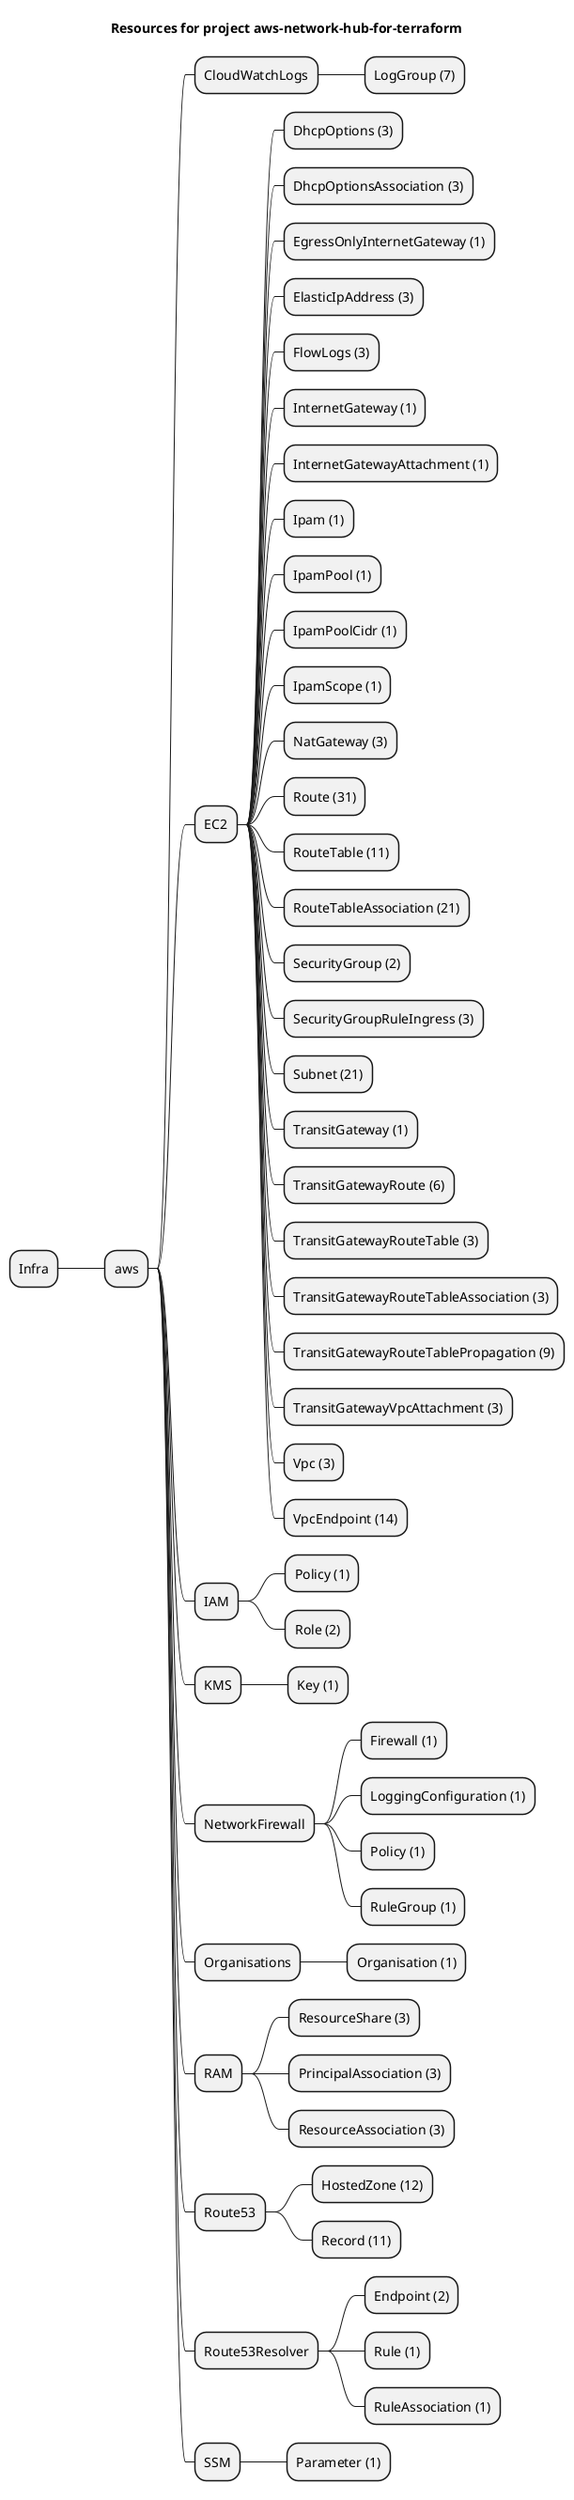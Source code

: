 @startmindmap
title Resources for project aws-network-hub-for-terraform
skinparam monochrome true
+ Infra
++ aws
+++ CloudWatchLogs
++++ LogGroup (7)
+++ EC2
++++ DhcpOptions (3)
++++ DhcpOptionsAssociation (3)
++++ EgressOnlyInternetGateway (1)
++++ ElasticIpAddress (3)
++++ FlowLogs (3)
++++ InternetGateway (1)
++++ InternetGatewayAttachment (1)
++++ Ipam (1)
++++ IpamPool (1)
++++ IpamPoolCidr (1)
++++ IpamScope (1)
++++ NatGateway (3)
++++ Route (31)
++++ RouteTable (11)
++++ RouteTableAssociation (21)
++++ SecurityGroup (2)
++++ SecurityGroupRuleIngress (3)
++++ Subnet (21)
++++ TransitGateway (1)
++++ TransitGatewayRoute (6)
++++ TransitGatewayRouteTable (3)
++++ TransitGatewayRouteTableAssociation (3)
++++ TransitGatewayRouteTablePropagation (9)
++++ TransitGatewayVpcAttachment (3)
++++ Vpc (3)
++++ VpcEndpoint (14)
+++ IAM
++++ Policy (1)
++++ Role (2)
+++ KMS
++++ Key (1)
+++ NetworkFirewall
++++ Firewall (1)
++++ LoggingConfiguration (1)
++++ Policy (1)
++++ RuleGroup (1)
+++ Organisations
++++ Organisation (1)
+++ RAM
++++ ResourceShare (3)
++++ PrincipalAssociation (3)
++++ ResourceAssociation (3)
+++ Route53
++++ HostedZone (12)
++++ Record (11)
+++ Route53Resolver
++++ Endpoint (2)
++++ Rule (1)
++++ RuleAssociation (1)
+++ SSM
++++ Parameter (1)
@endmindmap